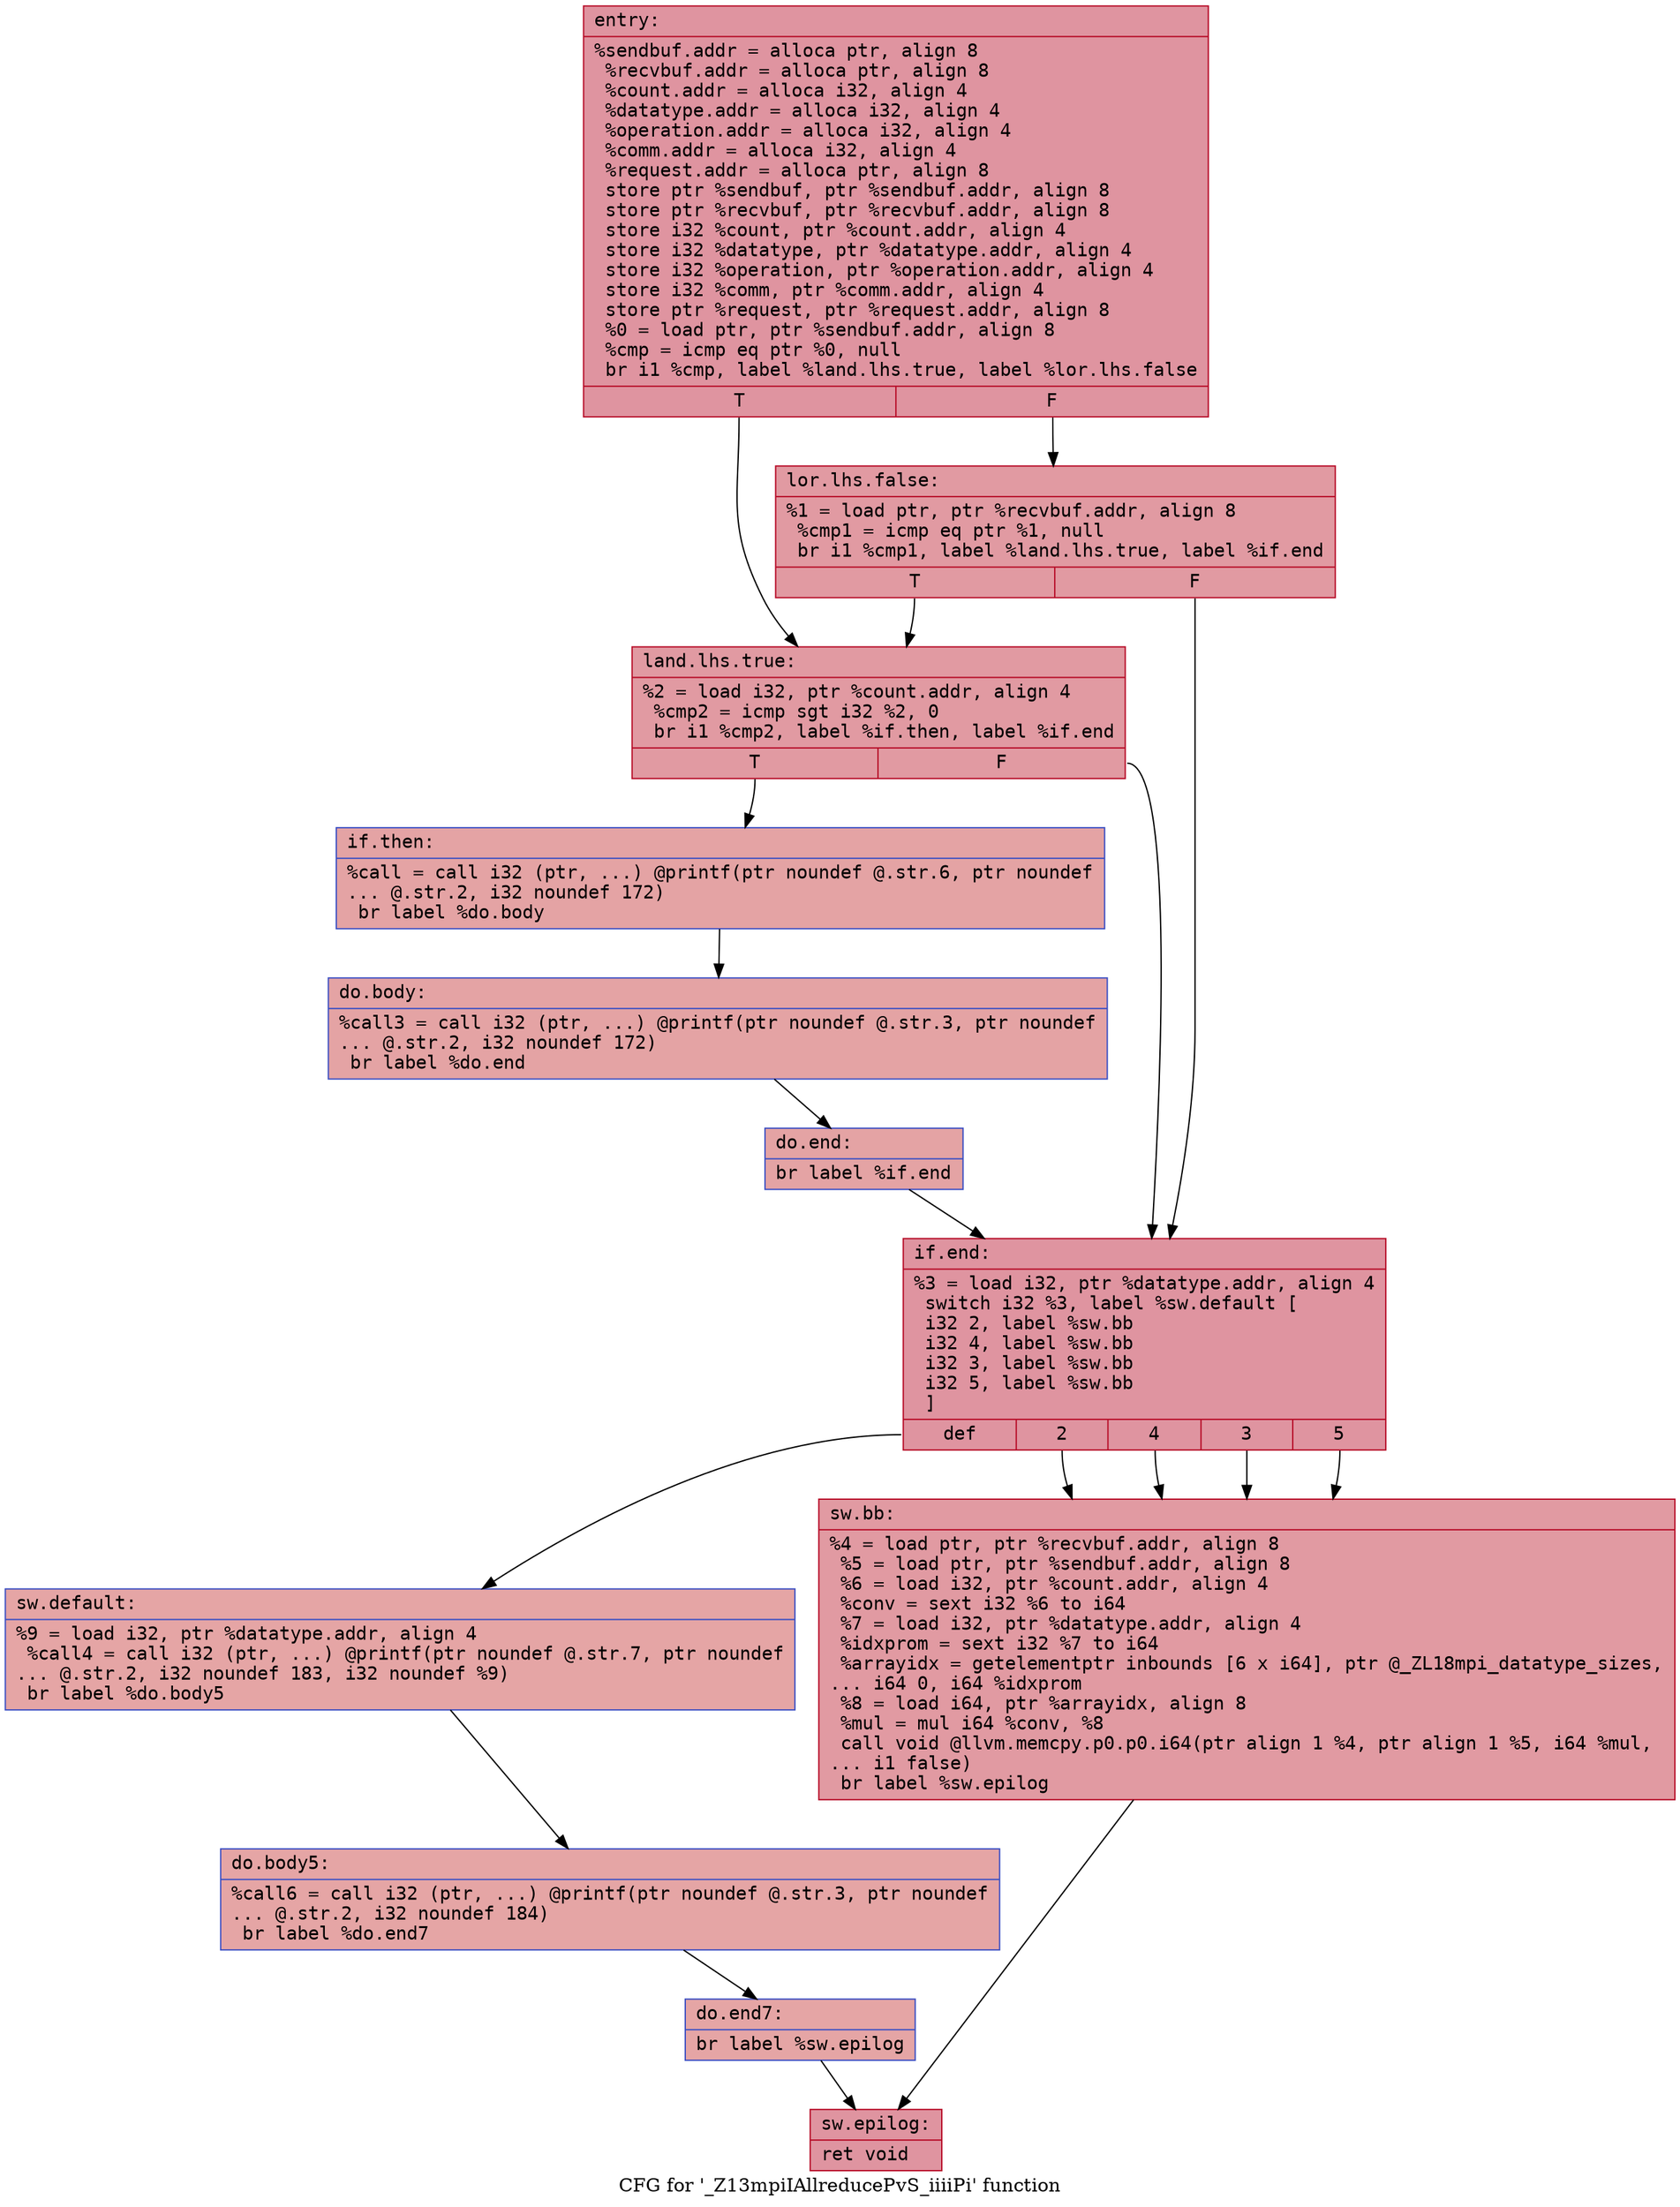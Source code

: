 digraph "CFG for '_Z13mpiIAllreducePvS_iiiiPi' function" {
	label="CFG for '_Z13mpiIAllreducePvS_iiiiPi' function";

	Node0x55ce0029da80 [shape=record,color="#b70d28ff", style=filled, fillcolor="#b70d2870" fontname="Courier",label="{entry:\l|  %sendbuf.addr = alloca ptr, align 8\l  %recvbuf.addr = alloca ptr, align 8\l  %count.addr = alloca i32, align 4\l  %datatype.addr = alloca i32, align 4\l  %operation.addr = alloca i32, align 4\l  %comm.addr = alloca i32, align 4\l  %request.addr = alloca ptr, align 8\l  store ptr %sendbuf, ptr %sendbuf.addr, align 8\l  store ptr %recvbuf, ptr %recvbuf.addr, align 8\l  store i32 %count, ptr %count.addr, align 4\l  store i32 %datatype, ptr %datatype.addr, align 4\l  store i32 %operation, ptr %operation.addr, align 4\l  store i32 %comm, ptr %comm.addr, align 4\l  store ptr %request, ptr %request.addr, align 8\l  %0 = load ptr, ptr %sendbuf.addr, align 8\l  %cmp = icmp eq ptr %0, null\l  br i1 %cmp, label %land.lhs.true, label %lor.lhs.false\l|{<s0>T|<s1>F}}"];
	Node0x55ce0029da80:s0 -> Node0x55ce0029eaa0[tooltip="entry -> land.lhs.true\nProbability 37.50%" ];
	Node0x55ce0029da80:s1 -> Node0x55ce0029eb20[tooltip="entry -> lor.lhs.false\nProbability 62.50%" ];
	Node0x55ce0029eb20 [shape=record,color="#b70d28ff", style=filled, fillcolor="#bb1b2c70" fontname="Courier",label="{lor.lhs.false:\l|  %1 = load ptr, ptr %recvbuf.addr, align 8\l  %cmp1 = icmp eq ptr %1, null\l  br i1 %cmp1, label %land.lhs.true, label %if.end\l|{<s0>T|<s1>F}}"];
	Node0x55ce0029eb20:s0 -> Node0x55ce0029eaa0[tooltip="lor.lhs.false -> land.lhs.true\nProbability 37.50%" ];
	Node0x55ce0029eb20:s1 -> Node0x55ce0029ed80[tooltip="lor.lhs.false -> if.end\nProbability 62.50%" ];
	Node0x55ce0029eaa0 [shape=record,color="#b70d28ff", style=filled, fillcolor="#bb1b2c70" fontname="Courier",label="{land.lhs.true:\l|  %2 = load i32, ptr %count.addr, align 4\l  %cmp2 = icmp sgt i32 %2, 0\l  br i1 %cmp2, label %if.then, label %if.end\l|{<s0>T|<s1>F}}"];
	Node0x55ce0029eaa0:s0 -> Node0x55ce0029efd0[tooltip="land.lhs.true -> if.then\nProbability 62.50%" ];
	Node0x55ce0029eaa0:s1 -> Node0x55ce0029ed80[tooltip="land.lhs.true -> if.end\nProbability 37.50%" ];
	Node0x55ce0029efd0 [shape=record,color="#3d50c3ff", style=filled, fillcolor="#c32e3170" fontname="Courier",label="{if.then:\l|  %call = call i32 (ptr, ...) @printf(ptr noundef @.str.6, ptr noundef\l... @.str.2, i32 noundef 172)\l  br label %do.body\l}"];
	Node0x55ce0029efd0 -> Node0x55ce0029f190[tooltip="if.then -> do.body\nProbability 100.00%" ];
	Node0x55ce0029f190 [shape=record,color="#3d50c3ff", style=filled, fillcolor="#c32e3170" fontname="Courier",label="{do.body:\l|  %call3 = call i32 (ptr, ...) @printf(ptr noundef @.str.3, ptr noundef\l... @.str.2, i32 noundef 172)\l  br label %do.end\l}"];
	Node0x55ce0029f190 -> Node0x55ce0029f6e0[tooltip="do.body -> do.end\nProbability 100.00%" ];
	Node0x55ce0029f6e0 [shape=record,color="#3d50c3ff", style=filled, fillcolor="#c32e3170" fontname="Courier",label="{do.end:\l|  br label %if.end\l}"];
	Node0x55ce0029f6e0 -> Node0x55ce0029ed80[tooltip="do.end -> if.end\nProbability 100.00%" ];
	Node0x55ce0029ed80 [shape=record,color="#b70d28ff", style=filled, fillcolor="#b70d2870" fontname="Courier",label="{if.end:\l|  %3 = load i32, ptr %datatype.addr, align 4\l  switch i32 %3, label %sw.default [\l    i32 2, label %sw.bb\l    i32 4, label %sw.bb\l    i32 3, label %sw.bb\l    i32 5, label %sw.bb\l  ]\l|{<s0>def|<s1>2|<s2>4|<s3>3|<s4>5}}"];
	Node0x55ce0029ed80:s0 -> Node0x55ce0029f8b0[tooltip="if.end -> sw.default\nProbability 20.00%" ];
	Node0x55ce0029ed80:s1 -> Node0x55ce0029f930[tooltip="if.end -> sw.bb\nProbability 80.00%" ];
	Node0x55ce0029ed80:s2 -> Node0x55ce0029f930[tooltip="if.end -> sw.bb\nProbability 80.00%" ];
	Node0x55ce0029ed80:s3 -> Node0x55ce0029f930[tooltip="if.end -> sw.bb\nProbability 80.00%" ];
	Node0x55ce0029ed80:s4 -> Node0x55ce0029f930[tooltip="if.end -> sw.bb\nProbability 80.00%" ];
	Node0x55ce0029f930 [shape=record,color="#b70d28ff", style=filled, fillcolor="#bb1b2c70" fontname="Courier",label="{sw.bb:\l|  %4 = load ptr, ptr %recvbuf.addr, align 8\l  %5 = load ptr, ptr %sendbuf.addr, align 8\l  %6 = load i32, ptr %count.addr, align 4\l  %conv = sext i32 %6 to i64\l  %7 = load i32, ptr %datatype.addr, align 4\l  %idxprom = sext i32 %7 to i64\l  %arrayidx = getelementptr inbounds [6 x i64], ptr @_ZL18mpi_datatype_sizes,\l... i64 0, i64 %idxprom\l  %8 = load i64, ptr %arrayidx, align 8\l  %mul = mul i64 %conv, %8\l  call void @llvm.memcpy.p0.p0.i64(ptr align 1 %4, ptr align 1 %5, i64 %mul,\l... i1 false)\l  br label %sw.epilog\l}"];
	Node0x55ce0029f930 -> Node0x55ce002a0280[tooltip="sw.bb -> sw.epilog\nProbability 100.00%" ];
	Node0x55ce0029f8b0 [shape=record,color="#3d50c3ff", style=filled, fillcolor="#c5333470" fontname="Courier",label="{sw.default:\l|  %9 = load i32, ptr %datatype.addr, align 4\l  %call4 = call i32 (ptr, ...) @printf(ptr noundef @.str.7, ptr noundef\l... @.str.2, i32 noundef 183, i32 noundef %9)\l  br label %do.body5\l}"];
	Node0x55ce0029f8b0 -> Node0x55ce002a0510[tooltip="sw.default -> do.body5\nProbability 100.00%" ];
	Node0x55ce002a0510 [shape=record,color="#3d50c3ff", style=filled, fillcolor="#c5333470" fontname="Courier",label="{do.body5:\l|  %call6 = call i32 (ptr, ...) @printf(ptr noundef @.str.3, ptr noundef\l... @.str.2, i32 noundef 184)\l  br label %do.end7\l}"];
	Node0x55ce002a0510 -> Node0x55ce002a0760[tooltip="do.body5 -> do.end7\nProbability 100.00%" ];
	Node0x55ce002a0760 [shape=record,color="#3d50c3ff", style=filled, fillcolor="#c5333470" fontname="Courier",label="{do.end7:\l|  br label %sw.epilog\l}"];
	Node0x55ce002a0760 -> Node0x55ce002a0280[tooltip="do.end7 -> sw.epilog\nProbability 100.00%" ];
	Node0x55ce002a0280 [shape=record,color="#b70d28ff", style=filled, fillcolor="#b70d2870" fontname="Courier",label="{sw.epilog:\l|  ret void\l}"];
}

